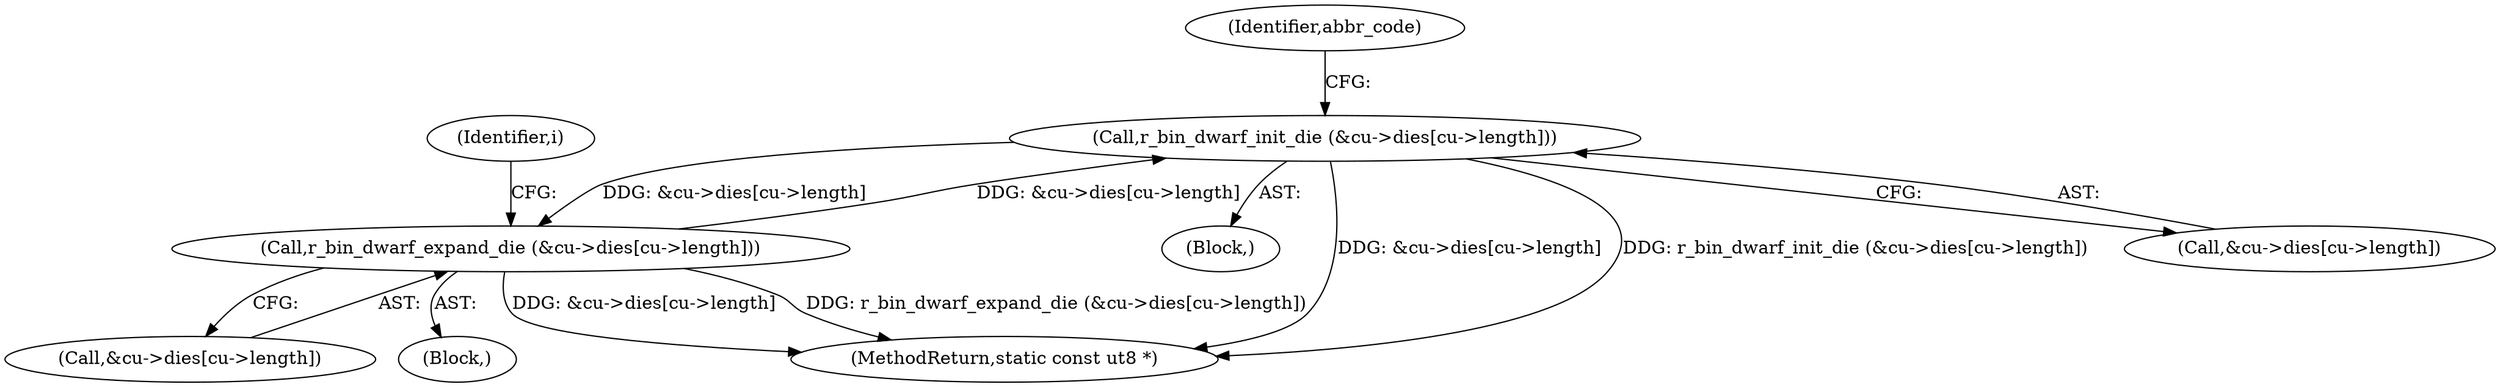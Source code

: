 digraph "0_radare2_2ca9ab45891b6ae8e32b6c28c81eebca059cbe5d_1@array" {
"1000185" [label="(Call,r_bin_dwarf_init_die (&cu->dies[cu->length]))"];
"1000297" [label="(Call,r_bin_dwarf_expand_die (&cu->dies[cu->length]))"];
"1000185" [label="(Call,r_bin_dwarf_init_die (&cu->dies[cu->length]))"];
"1000309" [label="(Identifier,i)"];
"1000298" [label="(Call,&cu->dies[cu->length])"];
"1000148" [label="(Block,)"];
"1000296" [label="(Block,)"];
"1000455" [label="(MethodReturn,static const ut8 *)"];
"1000185" [label="(Call,r_bin_dwarf_init_die (&cu->dies[cu->length]))"];
"1000196" [label="(Identifier,abbr_code)"];
"1000186" [label="(Call,&cu->dies[cu->length])"];
"1000297" [label="(Call,r_bin_dwarf_expand_die (&cu->dies[cu->length]))"];
"1000185" -> "1000148"  [label="AST: "];
"1000185" -> "1000186"  [label="CFG: "];
"1000186" -> "1000185"  [label="AST: "];
"1000196" -> "1000185"  [label="CFG: "];
"1000185" -> "1000455"  [label="DDG: &cu->dies[cu->length]"];
"1000185" -> "1000455"  [label="DDG: r_bin_dwarf_init_die (&cu->dies[cu->length])"];
"1000297" -> "1000185"  [label="DDG: &cu->dies[cu->length]"];
"1000185" -> "1000297"  [label="DDG: &cu->dies[cu->length]"];
"1000297" -> "1000296"  [label="AST: "];
"1000297" -> "1000298"  [label="CFG: "];
"1000298" -> "1000297"  [label="AST: "];
"1000309" -> "1000297"  [label="CFG: "];
"1000297" -> "1000455"  [label="DDG: &cu->dies[cu->length]"];
"1000297" -> "1000455"  [label="DDG: r_bin_dwarf_expand_die (&cu->dies[cu->length])"];
}
